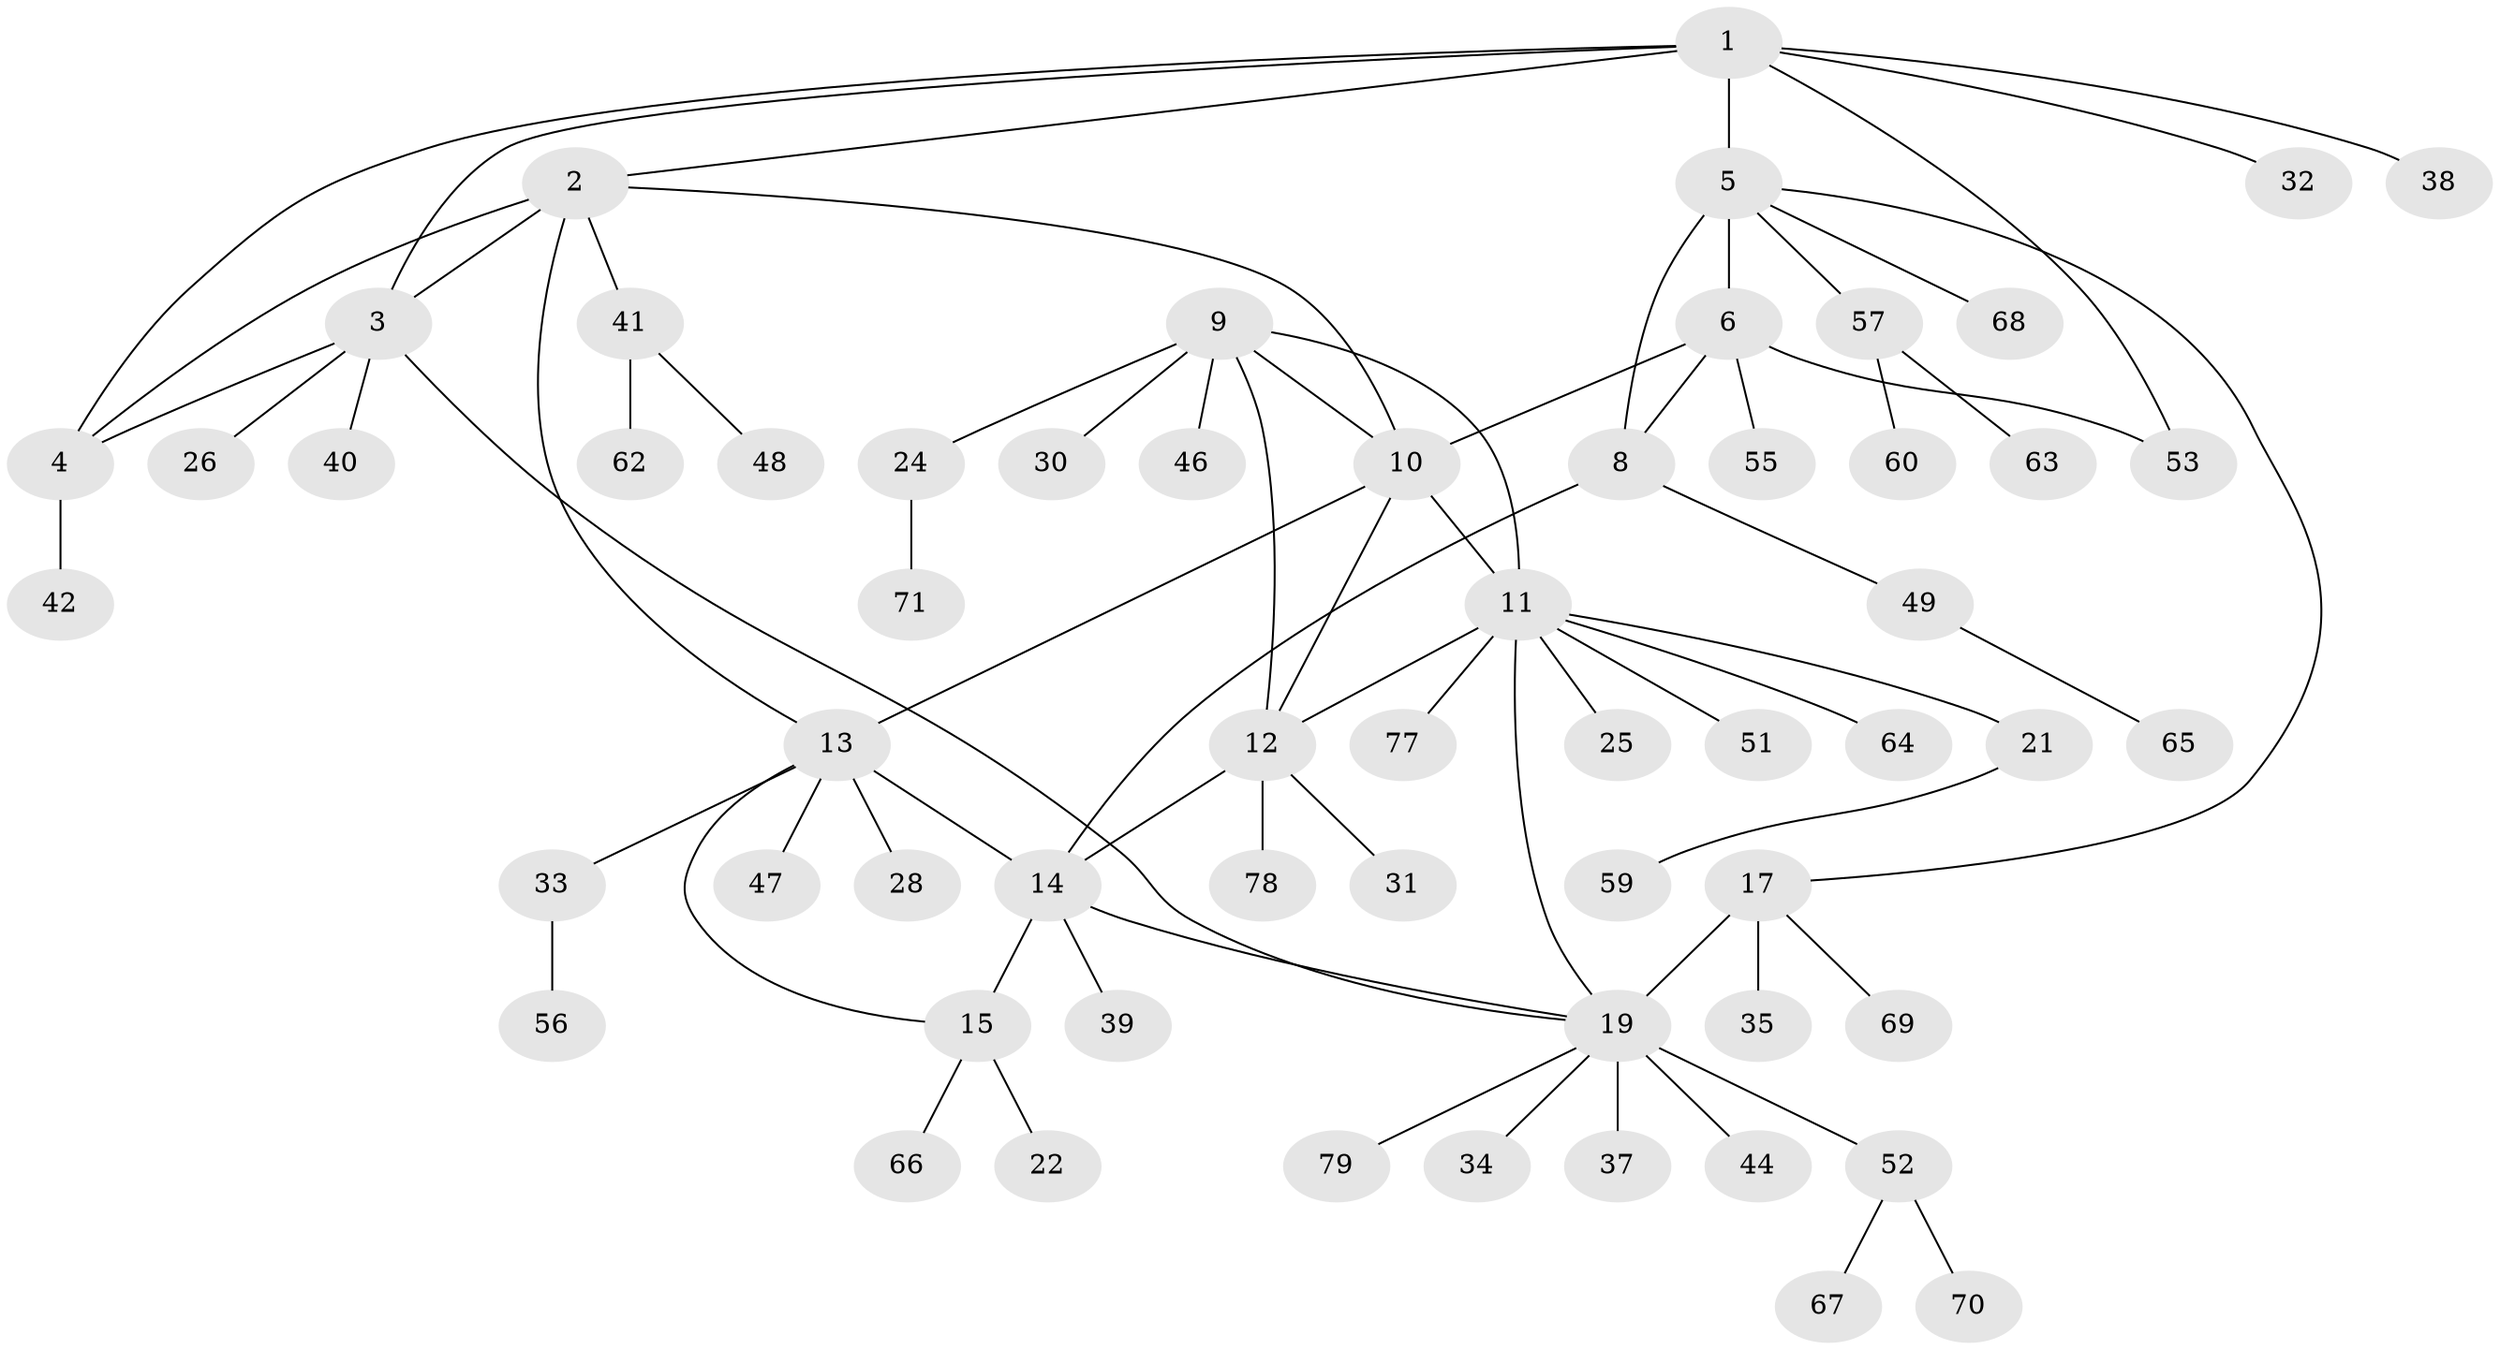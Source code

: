 // Generated by graph-tools (version 1.1) at 2025/24/03/03/25 07:24:13]
// undirected, 60 vertices, 75 edges
graph export_dot {
graph [start="1"]
  node [color=gray90,style=filled];
  1 [super="+50"];
  2 [super="+75"];
  3 [super="+58"];
  4 [super="+73"];
  5 [super="+7"];
  6 [super="+45"];
  8;
  9 [super="+23"];
  10 [super="+43"];
  11 [super="+72"];
  12 [super="+61"];
  13 [super="+27"];
  14 [super="+16"];
  15 [super="+74"];
  17 [super="+18"];
  19 [super="+20"];
  21;
  22;
  24 [super="+29"];
  25;
  26;
  28;
  30;
  31;
  32;
  33 [super="+36"];
  34;
  35;
  37 [super="+80"];
  38;
  39;
  40;
  41 [super="+76"];
  42 [super="+81"];
  44;
  46;
  47;
  48;
  49;
  51;
  52 [super="+54"];
  53;
  55;
  56;
  57;
  59;
  60;
  62;
  63;
  64;
  65;
  66;
  67;
  68;
  69;
  70;
  71;
  77;
  78;
  79;
  1 -- 2;
  1 -- 3;
  1 -- 4;
  1 -- 32;
  1 -- 38;
  1 -- 53;
  1 -- 5;
  2 -- 3;
  2 -- 4;
  2 -- 10;
  2 -- 13;
  2 -- 41;
  3 -- 4;
  3 -- 26;
  3 -- 40;
  3 -- 19;
  4 -- 42;
  5 -- 6 [weight=2];
  5 -- 8 [weight=2];
  5 -- 17;
  5 -- 68;
  5 -- 57;
  6 -- 8;
  6 -- 10 [weight=2];
  6 -- 53;
  6 -- 55;
  8 -- 49;
  8 -- 14;
  9 -- 10;
  9 -- 11;
  9 -- 12;
  9 -- 46;
  9 -- 24;
  9 -- 30;
  10 -- 11;
  10 -- 12;
  10 -- 13;
  11 -- 12;
  11 -- 21;
  11 -- 25;
  11 -- 51;
  11 -- 64;
  11 -- 77;
  11 -- 19;
  12 -- 14;
  12 -- 31;
  12 -- 78;
  13 -- 14 [weight=2];
  13 -- 15;
  13 -- 28;
  13 -- 33;
  13 -- 47;
  14 -- 15 [weight=2];
  14 -- 39;
  14 -- 19;
  15 -- 22;
  15 -- 66;
  17 -- 19 [weight=4];
  17 -- 35;
  17 -- 69;
  19 -- 34;
  19 -- 44;
  19 -- 79;
  19 -- 52;
  19 -- 37;
  21 -- 59;
  24 -- 71;
  33 -- 56;
  41 -- 48;
  41 -- 62;
  49 -- 65;
  52 -- 67;
  52 -- 70;
  57 -- 60;
  57 -- 63;
}
